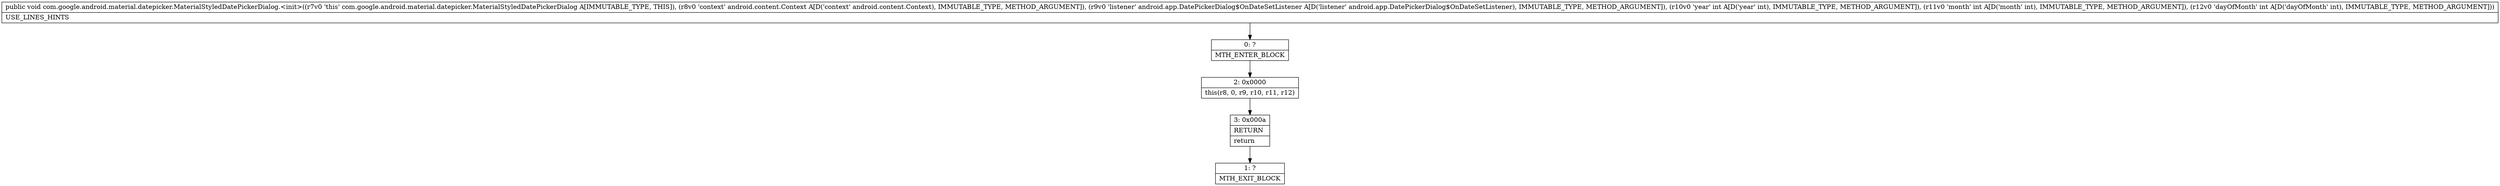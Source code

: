 digraph "CFG forcom.google.android.material.datepicker.MaterialStyledDatePickerDialog.\<init\>(Landroid\/content\/Context;Landroid\/app\/DatePickerDialog$OnDateSetListener;III)V" {
Node_0 [shape=record,label="{0\:\ ?|MTH_ENTER_BLOCK\l}"];
Node_2 [shape=record,label="{2\:\ 0x0000|this(r8, 0, r9, r10, r11, r12)\l}"];
Node_3 [shape=record,label="{3\:\ 0x000a|RETURN\l|return\l}"];
Node_1 [shape=record,label="{1\:\ ?|MTH_EXIT_BLOCK\l}"];
MethodNode[shape=record,label="{public void com.google.android.material.datepicker.MaterialStyledDatePickerDialog.\<init\>((r7v0 'this' com.google.android.material.datepicker.MaterialStyledDatePickerDialog A[IMMUTABLE_TYPE, THIS]), (r8v0 'context' android.content.Context A[D('context' android.content.Context), IMMUTABLE_TYPE, METHOD_ARGUMENT]), (r9v0 'listener' android.app.DatePickerDialog$OnDateSetListener A[D('listener' android.app.DatePickerDialog$OnDateSetListener), IMMUTABLE_TYPE, METHOD_ARGUMENT]), (r10v0 'year' int A[D('year' int), IMMUTABLE_TYPE, METHOD_ARGUMENT]), (r11v0 'month' int A[D('month' int), IMMUTABLE_TYPE, METHOD_ARGUMENT]), (r12v0 'dayOfMonth' int A[D('dayOfMonth' int), IMMUTABLE_TYPE, METHOD_ARGUMENT]))  | USE_LINES_HINTS\l}"];
MethodNode -> Node_0;Node_0 -> Node_2;
Node_2 -> Node_3;
Node_3 -> Node_1;
}

